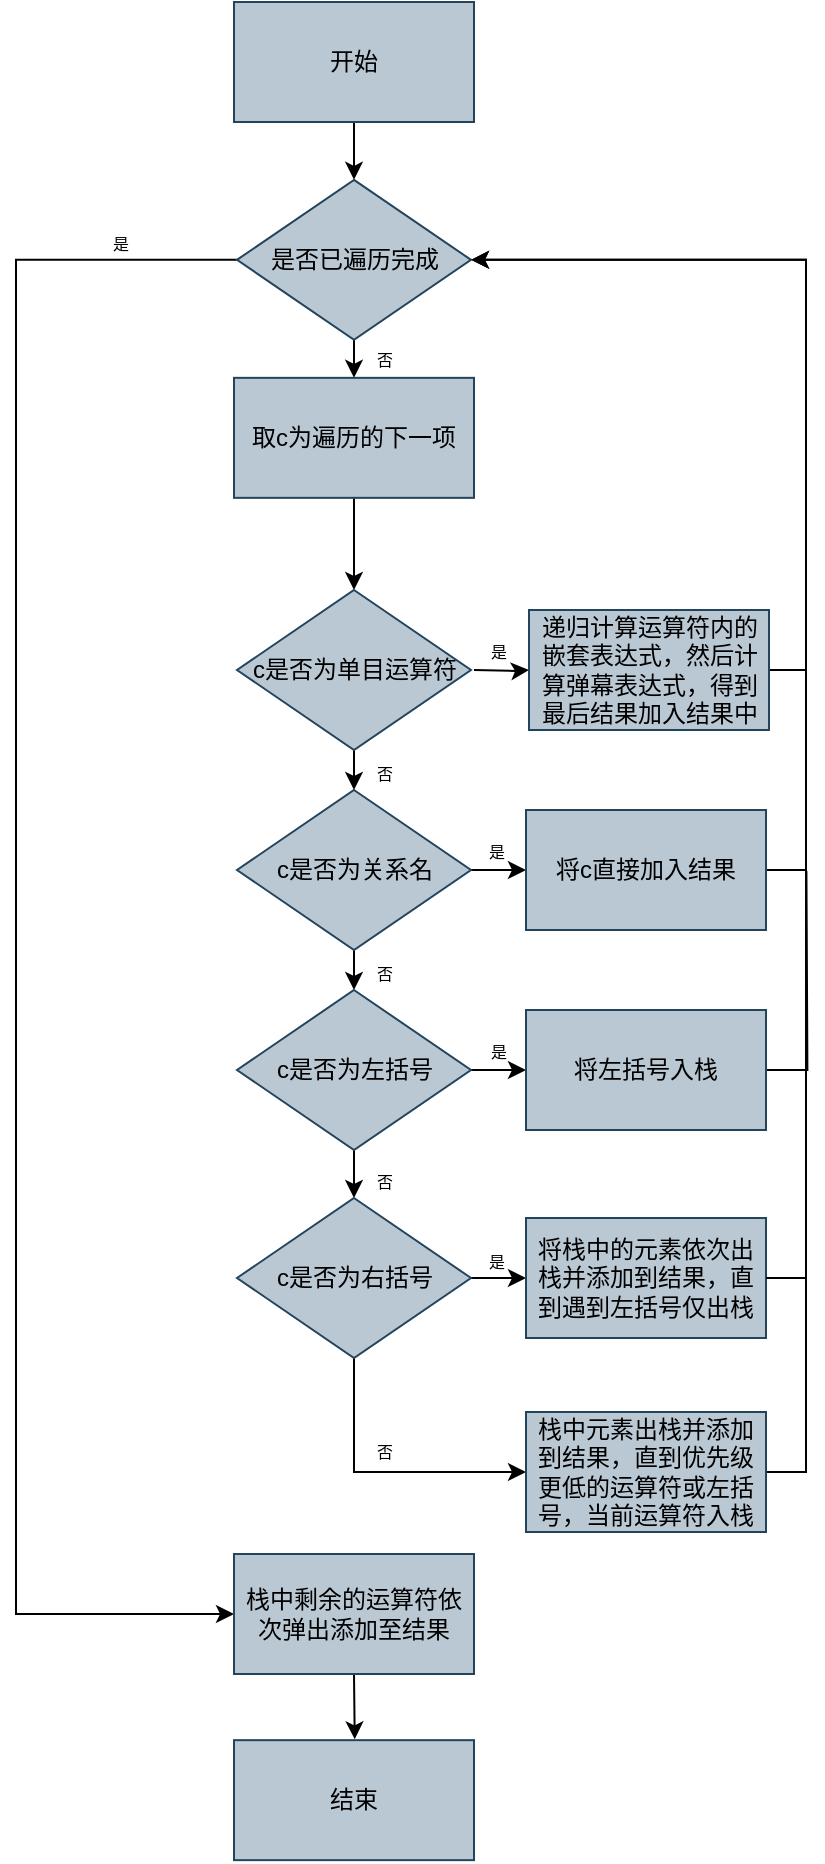 <mxfile version="20.5.3" type="device"><diagram id="1UigumZElDGCOeGEkAO_" name="第 1 页"><mxGraphModel dx="1561" dy="-244" grid="0" gridSize="10" guides="1" tooltips="1" connect="1" arrows="1" fold="1" page="1" pageScale="1" pageWidth="827" pageHeight="1169" math="0" shadow="0"><root><mxCell id="0"/><mxCell id="1" parent="0"/><mxCell id="p4CvpZMdWEs-z__0GnSs-5" style="edgeStyle=orthogonalEdgeStyle;rounded=0;orthogonalLoop=1;jettySize=auto;html=1;exitX=0.5;exitY=1;exitDx=0;exitDy=0;" edge="1" parent="1" source="Ky5VAoJtV0S4u9uQNBZ--75" target="p4CvpZMdWEs-z__0GnSs-3"><mxGeometry relative="1" as="geometry"/></mxCell><mxCell id="Ky5VAoJtV0S4u9uQNBZ--75" value="取c为遍历的下一项" style="rounded=0;whiteSpace=wrap;html=1;fillColor=#bac8d3;strokeColor=#23445d;" parent="1" vertex="1"><mxGeometry x="332" y="1356.92" width="120" height="60" as="geometry"/></mxCell><mxCell id="Ky5VAoJtV0S4u9uQNBZ--77" style="edgeStyle=orthogonalEdgeStyle;rounded=0;orthogonalLoop=1;jettySize=auto;html=1;exitX=0.5;exitY=1;exitDx=0;exitDy=0;entryX=0.5;entryY=0;entryDx=0;entryDy=0;" parent="1" source="Ky5VAoJtV0S4u9uQNBZ--76" target="Ky5VAoJtV0S4u9uQNBZ--75" edge="1"><mxGeometry relative="1" as="geometry"/></mxCell><mxCell id="Ky5VAoJtV0S4u9uQNBZ--100" style="edgeStyle=orthogonalEdgeStyle;rounded=0;orthogonalLoop=1;jettySize=auto;html=1;exitX=0;exitY=0.5;exitDx=0;exitDy=0;entryX=0;entryY=0.5;entryDx=0;entryDy=0;startArrow=none;startFill=0;endArrow=classic;endFill=1;" parent="1" source="Ky5VAoJtV0S4u9uQNBZ--76" target="Ky5VAoJtV0S4u9uQNBZ--99" edge="1"><mxGeometry relative="1" as="geometry"><Array as="points"><mxPoint x="223" y="1298"/><mxPoint x="223" y="1975"/></Array></mxGeometry></mxCell><mxCell id="Ky5VAoJtV0S4u9uQNBZ--76" value="是否已遍历完成" style="rhombus;whiteSpace=wrap;html=1;fillColor=#bac8d3;strokeColor=#23445d;" parent="1" vertex="1"><mxGeometry x="333.5" y="1257.92" width="117" height="80" as="geometry"/></mxCell><mxCell id="Ky5VAoJtV0S4u9uQNBZ--82" style="edgeStyle=orthogonalEdgeStyle;rounded=0;orthogonalLoop=1;jettySize=auto;html=1;exitX=0.5;exitY=1;exitDx=0;exitDy=0;entryX=0.5;entryY=0;entryDx=0;entryDy=0;" parent="1" source="Ky5VAoJtV0S4u9uQNBZ--78" target="Ky5VAoJtV0S4u9uQNBZ--79" edge="1"><mxGeometry relative="1" as="geometry"/></mxCell><mxCell id="Ky5VAoJtV0S4u9uQNBZ--92" style="edgeStyle=orthogonalEdgeStyle;rounded=0;orthogonalLoop=1;jettySize=auto;html=1;exitX=1;exitY=0.5;exitDx=0;exitDy=0;startArrow=none;startFill=0;endArrow=classic;endFill=1;" parent="1" source="Ky5VAoJtV0S4u9uQNBZ--78" target="Ky5VAoJtV0S4u9uQNBZ--84" edge="1"><mxGeometry relative="1" as="geometry"/></mxCell><mxCell id="Ky5VAoJtV0S4u9uQNBZ--78" value="c是否为关系名" style="rhombus;whiteSpace=wrap;html=1;fillColor=#bac8d3;strokeColor=#23445d;" parent="1" vertex="1"><mxGeometry x="333.5" y="1563" width="117" height="80" as="geometry"/></mxCell><mxCell id="Ky5VAoJtV0S4u9uQNBZ--83" style="edgeStyle=orthogonalEdgeStyle;rounded=0;orthogonalLoop=1;jettySize=auto;html=1;exitX=0.5;exitY=1;exitDx=0;exitDy=0;entryX=0.5;entryY=0;entryDx=0;entryDy=0;" parent="1" source="Ky5VAoJtV0S4u9uQNBZ--79" target="Ky5VAoJtV0S4u9uQNBZ--80" edge="1"><mxGeometry relative="1" as="geometry"/></mxCell><mxCell id="Ky5VAoJtV0S4u9uQNBZ--93" style="edgeStyle=orthogonalEdgeStyle;rounded=0;orthogonalLoop=1;jettySize=auto;html=1;exitX=1;exitY=0.5;exitDx=0;exitDy=0;entryX=0;entryY=0.5;entryDx=0;entryDy=0;startArrow=none;startFill=0;endArrow=classic;endFill=1;" parent="1" source="Ky5VAoJtV0S4u9uQNBZ--79" target="Ky5VAoJtV0S4u9uQNBZ--85" edge="1"><mxGeometry relative="1" as="geometry"/></mxCell><mxCell id="Ky5VAoJtV0S4u9uQNBZ--79" value="c是否为左括号" style="rhombus;whiteSpace=wrap;html=1;fillColor=#bac8d3;strokeColor=#23445d;" parent="1" vertex="1"><mxGeometry x="333.5" y="1663" width="117" height="80" as="geometry"/></mxCell><mxCell id="Ky5VAoJtV0S4u9uQNBZ--94" style="edgeStyle=orthogonalEdgeStyle;rounded=0;orthogonalLoop=1;jettySize=auto;html=1;exitX=1;exitY=0.5;exitDx=0;exitDy=0;entryX=0;entryY=0.5;entryDx=0;entryDy=0;startArrow=none;startFill=0;endArrow=classic;endFill=1;" parent="1" source="Ky5VAoJtV0S4u9uQNBZ--80" target="Ky5VAoJtV0S4u9uQNBZ--86" edge="1"><mxGeometry relative="1" as="geometry"/></mxCell><mxCell id="Ky5VAoJtV0S4u9uQNBZ--96" style="edgeStyle=orthogonalEdgeStyle;rounded=0;orthogonalLoop=1;jettySize=auto;html=1;exitX=0.5;exitY=1;exitDx=0;exitDy=0;entryX=0;entryY=0.5;entryDx=0;entryDy=0;startArrow=none;startFill=0;endArrow=classic;endFill=1;" parent="1" source="Ky5VAoJtV0S4u9uQNBZ--80" target="Ky5VAoJtV0S4u9uQNBZ--95" edge="1"><mxGeometry relative="1" as="geometry"/></mxCell><mxCell id="Ky5VAoJtV0S4u9uQNBZ--80" value="c是否为右括号" style="rhombus;whiteSpace=wrap;html=1;fillColor=#bac8d3;strokeColor=#23445d;" parent="1" vertex="1"><mxGeometry x="333.5" y="1767" width="117" height="80" as="geometry"/></mxCell><mxCell id="Ky5VAoJtV0S4u9uQNBZ--106" style="edgeStyle=orthogonalEdgeStyle;rounded=0;orthogonalLoop=1;jettySize=auto;html=1;exitX=1;exitY=0.5;exitDx=0;exitDy=0;entryX=1;entryY=0.5;entryDx=0;entryDy=0;startArrow=none;startFill=0;endArrow=none;endFill=0;" parent="1" source="Ky5VAoJtV0S4u9uQNBZ--84" target="Ky5VAoJtV0S4u9uQNBZ--85" edge="1"><mxGeometry relative="1" as="geometry"/></mxCell><mxCell id="Ky5VAoJtV0S4u9uQNBZ--84" value="将c直接加入结果" style="rounded=0;whiteSpace=wrap;html=1;fillColor=#bac8d3;strokeColor=#23445d;" parent="1" vertex="1"><mxGeometry x="478" y="1573" width="120" height="60" as="geometry"/></mxCell><mxCell id="Ky5VAoJtV0S4u9uQNBZ--88" style="edgeStyle=orthogonalEdgeStyle;rounded=0;orthogonalLoop=1;jettySize=auto;html=1;exitX=1;exitY=0.5;exitDx=0;exitDy=0;endArrow=none;endFill=0;" parent="1" source="Ky5VAoJtV0S4u9uQNBZ--85" edge="1"><mxGeometry relative="1" as="geometry"><mxPoint x="618.208" y="1603.481" as="targetPoint"/></mxGeometry></mxCell><mxCell id="Ky5VAoJtV0S4u9uQNBZ--85" value="将左括号入栈" style="rounded=0;whiteSpace=wrap;html=1;fillColor=#bac8d3;strokeColor=#23445d;" parent="1" vertex="1"><mxGeometry x="478" y="1673" width="120" height="60" as="geometry"/></mxCell><mxCell id="Ky5VAoJtV0S4u9uQNBZ--86" value="将栈中的元素依次出栈并添加到结果，直到遇到左括号仅出栈" style="rounded=0;whiteSpace=wrap;html=1;fillColor=#bac8d3;strokeColor=#23445d;" parent="1" vertex="1"><mxGeometry x="478" y="1777" width="120" height="60" as="geometry"/></mxCell><mxCell id="Ky5VAoJtV0S4u9uQNBZ--98" style="edgeStyle=orthogonalEdgeStyle;rounded=0;orthogonalLoop=1;jettySize=auto;html=1;exitX=1;exitY=0.5;exitDx=0;exitDy=0;entryX=1;entryY=0.5;entryDx=0;entryDy=0;startArrow=none;startFill=0;endArrow=none;endFill=0;" parent="1" source="Ky5VAoJtV0S4u9uQNBZ--95" target="Ky5VAoJtV0S4u9uQNBZ--86" edge="1"><mxGeometry relative="1" as="geometry"/></mxCell><mxCell id="Ky5VAoJtV0S4u9uQNBZ--105" style="edgeStyle=orthogonalEdgeStyle;rounded=0;orthogonalLoop=1;jettySize=auto;html=1;exitX=1;exitY=0.5;exitDx=0;exitDy=0;entryX=1;entryY=0.5;entryDx=0;entryDy=0;startArrow=none;startFill=0;endArrow=classic;endFill=1;" parent="1" source="Ky5VAoJtV0S4u9uQNBZ--95" target="Ky5VAoJtV0S4u9uQNBZ--76" edge="1"><mxGeometry relative="1" as="geometry"/></mxCell><mxCell id="Ky5VAoJtV0S4u9uQNBZ--95" value="栈中元素出栈并添加到结果，直到优先级更低的运算符或左括号，当前运算符入栈" style="rounded=0;whiteSpace=wrap;html=1;fillColor=#bac8d3;strokeColor=#23445d;" parent="1" vertex="1"><mxGeometry x="478" y="1874" width="120" height="60" as="geometry"/></mxCell><mxCell id="Ky5VAoJtV0S4u9uQNBZ--103" style="edgeStyle=orthogonalEdgeStyle;rounded=0;orthogonalLoop=1;jettySize=auto;html=1;exitX=0.5;exitY=1;exitDx=0;exitDy=0;startArrow=none;startFill=0;endArrow=classic;endFill=1;" parent="1" source="Ky5VAoJtV0S4u9uQNBZ--99" edge="1"><mxGeometry relative="1" as="geometry"><mxPoint x="392.364" y="2037.662" as="targetPoint"/></mxGeometry></mxCell><mxCell id="Ky5VAoJtV0S4u9uQNBZ--99" value="栈中剩余的运算符依次弹出添加至结果" style="rounded=0;whiteSpace=wrap;html=1;fillColor=#bac8d3;strokeColor=#23445d;" parent="1" vertex="1"><mxGeometry x="332" y="1945" width="120" height="60" as="geometry"/></mxCell><mxCell id="Ky5VAoJtV0S4u9uQNBZ--107" style="edgeStyle=orthogonalEdgeStyle;rounded=0;orthogonalLoop=1;jettySize=auto;html=1;exitX=0.5;exitY=1;exitDx=0;exitDy=0;entryX=0.5;entryY=0;entryDx=0;entryDy=0;startArrow=none;startFill=0;endArrow=classic;endFill=1;" parent="1" source="Ky5VAoJtV0S4u9uQNBZ--104" target="Ky5VAoJtV0S4u9uQNBZ--76" edge="1"><mxGeometry relative="1" as="geometry"/></mxCell><mxCell id="Ky5VAoJtV0S4u9uQNBZ--104" value="开始" style="rounded=0;whiteSpace=wrap;html=1;fillColor=#bac8d3;strokeColor=#23445d;" parent="1" vertex="1"><mxGeometry x="332" y="1169" width="120" height="60" as="geometry"/></mxCell><mxCell id="Ky5VAoJtV0S4u9uQNBZ--108" value="结束" style="rounded=0;whiteSpace=wrap;html=1;fillColor=#bac8d3;strokeColor=#23445d;" parent="1" vertex="1"><mxGeometry x="332" y="2038.08" width="120" height="60" as="geometry"/></mxCell><mxCell id="Ky5VAoJtV0S4u9uQNBZ--109" value="&lt;font style=&quot;font-size: 8px;&quot;&gt;是&lt;/font&gt;" style="text;html=1;strokeColor=none;fillColor=none;align=center;verticalAlign=middle;whiteSpace=wrap;rounded=0;" parent="1" vertex="1"><mxGeometry x="263" y="1280" width="25" height="18" as="geometry"/></mxCell><mxCell id="Ky5VAoJtV0S4u9uQNBZ--110" value="&lt;font style=&quot;font-size: 8px;&quot;&gt;是&lt;/font&gt;" style="text;html=1;strokeColor=none;fillColor=none;align=center;verticalAlign=middle;whiteSpace=wrap;rounded=0;" parent="1" vertex="1"><mxGeometry x="450.5" y="1584.08" width="25" height="18" as="geometry"/></mxCell><mxCell id="Ky5VAoJtV0S4u9uQNBZ--111" value="&lt;font style=&quot;font-size: 8px;&quot;&gt;是&lt;/font&gt;" style="text;html=1;strokeColor=none;fillColor=none;align=center;verticalAlign=middle;whiteSpace=wrap;rounded=0;" parent="1" vertex="1"><mxGeometry x="452" y="1684.08" width="25" height="18" as="geometry"/></mxCell><mxCell id="Ky5VAoJtV0S4u9uQNBZ--112" value="&lt;font style=&quot;font-size: 8px;&quot;&gt;是&lt;/font&gt;" style="text;html=1;strokeColor=none;fillColor=none;align=center;verticalAlign=middle;whiteSpace=wrap;rounded=0;" parent="1" vertex="1"><mxGeometry x="450.5" y="1789.08" width="25" height="18" as="geometry"/></mxCell><mxCell id="Ky5VAoJtV0S4u9uQNBZ--113" value="&lt;font style=&quot;font-size: 8px;&quot;&gt;否&lt;/font&gt;" style="text;html=1;strokeColor=none;fillColor=none;align=center;verticalAlign=middle;whiteSpace=wrap;rounded=0;" parent="1" vertex="1"><mxGeometry x="395" y="1337.92" width="25" height="18" as="geometry"/></mxCell><mxCell id="Ky5VAoJtV0S4u9uQNBZ--114" value="&lt;font style=&quot;font-size: 8px;&quot;&gt;否&lt;/font&gt;" style="text;html=1;strokeColor=none;fillColor=none;align=center;verticalAlign=middle;whiteSpace=wrap;rounded=0;" parent="1" vertex="1"><mxGeometry x="395" y="1645" width="25" height="18" as="geometry"/></mxCell><mxCell id="Ky5VAoJtV0S4u9uQNBZ--115" value="&lt;font style=&quot;font-size: 8px;&quot;&gt;否&lt;/font&gt;" style="text;html=1;strokeColor=none;fillColor=none;align=center;verticalAlign=middle;whiteSpace=wrap;rounded=0;" parent="1" vertex="1"><mxGeometry x="395" y="1749" width="25" height="18" as="geometry"/></mxCell><mxCell id="Ky5VAoJtV0S4u9uQNBZ--116" value="&lt;font style=&quot;font-size: 8px;&quot;&gt;否&lt;/font&gt;" style="text;html=1;strokeColor=none;fillColor=none;align=center;verticalAlign=middle;whiteSpace=wrap;rounded=0;" parent="1" vertex="1"><mxGeometry x="395" y="1884.08" width="25" height="18" as="geometry"/></mxCell><mxCell id="p4CvpZMdWEs-z__0GnSs-2" style="edgeStyle=orthogonalEdgeStyle;rounded=0;orthogonalLoop=1;jettySize=auto;html=1;exitX=0.5;exitY=1;exitDx=0;exitDy=0;entryX=0.5;entryY=0;entryDx=0;entryDy=0;" edge="1" parent="1" source="p4CvpZMdWEs-z__0GnSs-3"><mxGeometry relative="1" as="geometry"><mxPoint x="392" y="1563" as="targetPoint"/></mxGeometry></mxCell><mxCell id="p4CvpZMdWEs-z__0GnSs-3" value="c是否为单目运算符" style="rhombus;whiteSpace=wrap;html=1;fillColor=#bac8d3;strokeColor=#23445d;" vertex="1" parent="1"><mxGeometry x="333.5" y="1463" width="117" height="80" as="geometry"/></mxCell><mxCell id="p4CvpZMdWEs-z__0GnSs-4" value="&lt;font style=&quot;font-size: 8px;&quot;&gt;否&lt;/font&gt;" style="text;html=1;strokeColor=none;fillColor=none;align=center;verticalAlign=middle;whiteSpace=wrap;rounded=0;" vertex="1" parent="1"><mxGeometry x="395" y="1545" width="25" height="18" as="geometry"/></mxCell><mxCell id="p4CvpZMdWEs-z__0GnSs-6" style="edgeStyle=orthogonalEdgeStyle;rounded=0;orthogonalLoop=1;jettySize=auto;html=1;exitX=1;exitY=0.5;exitDx=0;exitDy=0;startArrow=none;startFill=0;endArrow=classic;endFill=1;" edge="1" parent="1" target="p4CvpZMdWEs-z__0GnSs-7"><mxGeometry relative="1" as="geometry"><mxPoint x="452" y="1503" as="sourcePoint"/></mxGeometry></mxCell><mxCell id="p4CvpZMdWEs-z__0GnSs-9" style="edgeStyle=orthogonalEdgeStyle;rounded=0;orthogonalLoop=1;jettySize=auto;html=1;exitX=1;exitY=0.5;exitDx=0;exitDy=0;entryX=1;entryY=0.5;entryDx=0;entryDy=0;" edge="1" parent="1" source="p4CvpZMdWEs-z__0GnSs-7" target="Ky5VAoJtV0S4u9uQNBZ--76"><mxGeometry relative="1" as="geometry"><Array as="points"><mxPoint x="618" y="1503"/><mxPoint x="618" y="1298"/></Array></mxGeometry></mxCell><mxCell id="p4CvpZMdWEs-z__0GnSs-7" value="递归计算运算符内的嵌套表达式，然后计算弹幕表达式，得到最后结果加入结果中" style="rounded=0;whiteSpace=wrap;html=1;fillColor=#bac8d3;strokeColor=#23445d;" vertex="1" parent="1"><mxGeometry x="479.5" y="1473" width="120" height="60" as="geometry"/></mxCell><mxCell id="p4CvpZMdWEs-z__0GnSs-8" value="&lt;font style=&quot;font-size: 8px;&quot;&gt;是&lt;/font&gt;" style="text;html=1;strokeColor=none;fillColor=none;align=center;verticalAlign=middle;whiteSpace=wrap;rounded=0;" vertex="1" parent="1"><mxGeometry x="452" y="1484.08" width="25" height="18" as="geometry"/></mxCell></root></mxGraphModel></diagram></mxfile>